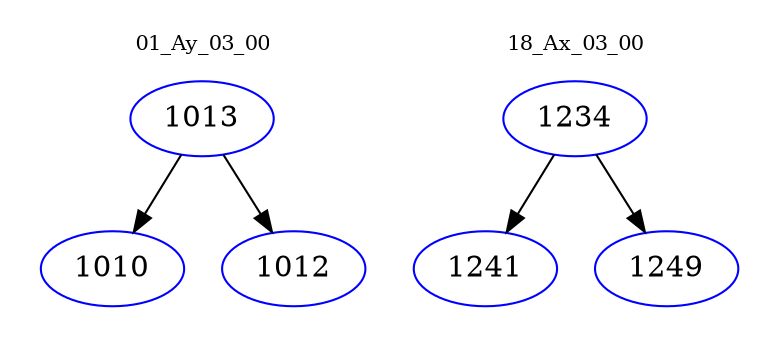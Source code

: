 digraph{
subgraph cluster_0 {
color = white
label = "01_Ay_03_00";
fontsize=10;
T0_1013 [label="1013", color="blue"]
T0_1013 -> T0_1010 [color="black"]
T0_1010 [label="1010", color="blue"]
T0_1013 -> T0_1012 [color="black"]
T0_1012 [label="1012", color="blue"]
}
subgraph cluster_1 {
color = white
label = "18_Ax_03_00";
fontsize=10;
T1_1234 [label="1234", color="blue"]
T1_1234 -> T1_1241 [color="black"]
T1_1241 [label="1241", color="blue"]
T1_1234 -> T1_1249 [color="black"]
T1_1249 [label="1249", color="blue"]
}
}
